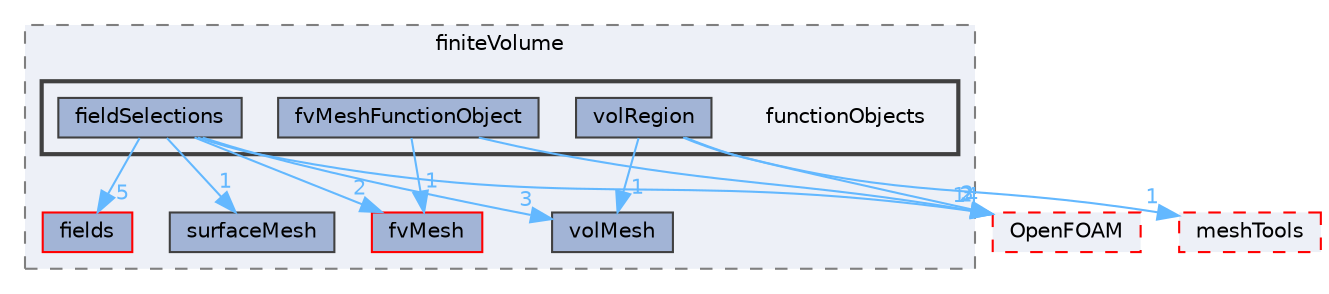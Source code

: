 digraph "src/finiteVolume/functionObjects"
{
 // LATEX_PDF_SIZE
  bgcolor="transparent";
  edge [fontname=Helvetica,fontsize=10,labelfontname=Helvetica,labelfontsize=10];
  node [fontname=Helvetica,fontsize=10,shape=box,height=0.2,width=0.4];
  compound=true
  subgraph clusterdir_9bd15774b555cf7259a6fa18f99fe99b {
    graph [ bgcolor="#edf0f7", pencolor="grey50", label="finiteVolume", fontname=Helvetica,fontsize=10 style="filled,dashed", URL="dir_9bd15774b555cf7259a6fa18f99fe99b.html",tooltip=""]
  dir_1a4209badf8dc5d7c181708103efea60 [label="volMesh", fillcolor="#a2b4d6", color="grey25", style="filled", URL="dir_1a4209badf8dc5d7c181708103efea60.html",tooltip=""];
  dir_25ab4a83a983f7bb7a38b7f63bb141b7 [label="fields", fillcolor="#a2b4d6", color="red", style="filled", URL="dir_25ab4a83a983f7bb7a38b7f63bb141b7.html",tooltip=""];
  dir_c382fa095c9c33d8673c0dd60aaef275 [label="fvMesh", fillcolor="#a2b4d6", color="red", style="filled", URL="dir_c382fa095c9c33d8673c0dd60aaef275.html",tooltip=""];
  dir_fdafd3b59310328ee40a940c9419d4db [label="surfaceMesh", fillcolor="#a2b4d6", color="grey25", style="filled", URL="dir_fdafd3b59310328ee40a940c9419d4db.html",tooltip=""];
  subgraph clusterdir_931437ade13f2dce9ec0e9d87e341976 {
    graph [ bgcolor="#edf0f7", pencolor="grey25", label="", fontname=Helvetica,fontsize=10 style="filled,bold", URL="dir_931437ade13f2dce9ec0e9d87e341976.html",tooltip=""]
    dir_931437ade13f2dce9ec0e9d87e341976 [shape=plaintext, label="functionObjects"];
  dir_1642ec77de5c1131da2ea78767feb908 [label="fieldSelections", fillcolor="#a2b4d6", color="grey25", style="filled", URL="dir_1642ec77de5c1131da2ea78767feb908.html",tooltip=""];
  dir_8d4058de119ae5cf1795f93aaada25e3 [label="fvMeshFunctionObject", fillcolor="#a2b4d6", color="grey25", style="filled", URL="dir_8d4058de119ae5cf1795f93aaada25e3.html",tooltip=""];
  dir_280faca0f6d26e70745f1e1dc119a236 [label="volRegion", fillcolor="#a2b4d6", color="grey25", style="filled", URL="dir_280faca0f6d26e70745f1e1dc119a236.html",tooltip=""];
  }
  }
  dir_c5473ff19b20e6ec4dfe5c310b3778a8 [label="OpenFOAM", fillcolor="#edf0f7", color="red", style="filled,dashed", URL="dir_c5473ff19b20e6ec4dfe5c310b3778a8.html",tooltip=""];
  dir_ae30ad0bef50cf391b24c614251bb9fd [label="meshTools", fillcolor="#edf0f7", color="red", style="filled,dashed", URL="dir_ae30ad0bef50cf391b24c614251bb9fd.html",tooltip=""];
  dir_1642ec77de5c1131da2ea78767feb908->dir_c5473ff19b20e6ec4dfe5c310b3778a8 [headlabel="14", labeldistance=1.5 headhref="dir_001342_002695.html" href="dir_001342_002695.html" color="steelblue1" fontcolor="steelblue1"];
  dir_1642ec77de5c1131da2ea78767feb908->dir_c382fa095c9c33d8673c0dd60aaef275 [headlabel="2", labeldistance=1.5 headhref="dir_001342_001544.html" href="dir_001342_001544.html" color="steelblue1" fontcolor="steelblue1"];
  dir_1642ec77de5c1131da2ea78767feb908->dir_1a4209badf8dc5d7c181708103efea60 [headlabel="3", labeldistance=1.5 headhref="dir_001342_004299.html" href="dir_001342_004299.html" color="steelblue1" fontcolor="steelblue1"];
  dir_1642ec77de5c1131da2ea78767feb908->dir_25ab4a83a983f7bb7a38b7f63bb141b7 [headlabel="5", labeldistance=1.5 headhref="dir_001342_001332.html" href="dir_001342_001332.html" color="steelblue1" fontcolor="steelblue1"];
  dir_1642ec77de5c1131da2ea78767feb908->dir_fdafd3b59310328ee40a940c9419d4db [headlabel="1", labeldistance=1.5 headhref="dir_001342_003854.html" href="dir_001342_003854.html" color="steelblue1" fontcolor="steelblue1"];
  dir_8d4058de119ae5cf1795f93aaada25e3->dir_c382fa095c9c33d8673c0dd60aaef275 [headlabel="1", labeldistance=1.5 headhref="dir_001547_001544.html" href="dir_001547_001544.html" color="steelblue1" fontcolor="steelblue1"];
  dir_8d4058de119ae5cf1795f93aaada25e3->dir_c5473ff19b20e6ec4dfe5c310b3778a8 [headlabel="2", labeldistance=1.5 headhref="dir_001547_002695.html" href="dir_001547_002695.html" color="steelblue1" fontcolor="steelblue1"];
  dir_280faca0f6d26e70745f1e1dc119a236->dir_1a4209badf8dc5d7c181708103efea60 [headlabel="1", labeldistance=1.5 headhref="dir_004301_004299.html" href="dir_004301_004299.html" color="steelblue1" fontcolor="steelblue1"];
  dir_280faca0f6d26e70745f1e1dc119a236->dir_ae30ad0bef50cf391b24c614251bb9fd [headlabel="1", labeldistance=1.5 headhref="dir_004301_002382.html" href="dir_004301_002382.html" color="steelblue1" fontcolor="steelblue1"];
  dir_280faca0f6d26e70745f1e1dc119a236->dir_c5473ff19b20e6ec4dfe5c310b3778a8 [headlabel="3", labeldistance=1.5 headhref="dir_004301_002695.html" href="dir_004301_002695.html" color="steelblue1" fontcolor="steelblue1"];
}
